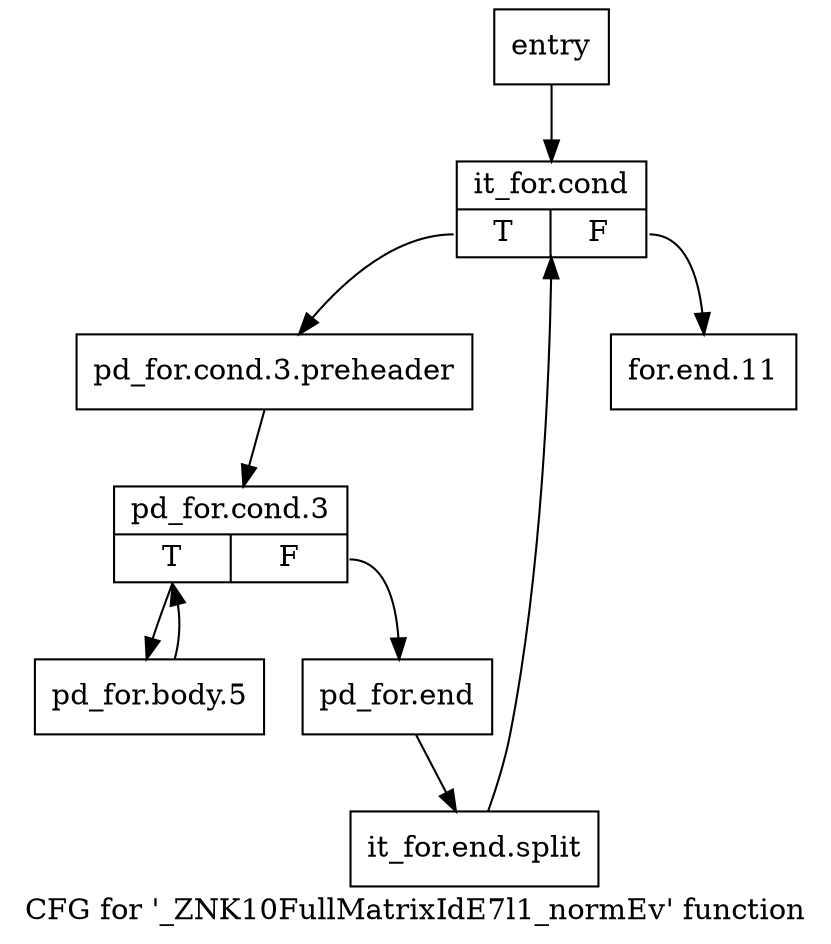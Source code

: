 digraph "CFG for '_ZNK10FullMatrixIdE7l1_normEv' function" {
	label="CFG for '_ZNK10FullMatrixIdE7l1_normEv' function";

	Node0x48373d0 [shape=record,label="{entry}"];
	Node0x48373d0 -> Node0x4837420;
	Node0x4837420 [shape=record,label="{it_for.cond|{<s0>T|<s1>F}}"];
	Node0x4837420:s0 -> Node0x4837470;
	Node0x4837420:s1 -> Node0x48375b0;
	Node0x4837470 [shape=record,label="{pd_for.cond.3.preheader}"];
	Node0x4837470 -> Node0x48374c0;
	Node0x48374c0 [shape=record,label="{pd_for.cond.3|{<s0>T|<s1>F}}"];
	Node0x48374c0:s0 -> Node0x4837510;
	Node0x48374c0:s1 -> Node0x4837560;
	Node0x4837510 [shape=record,label="{pd_for.body.5}"];
	Node0x4837510 -> Node0x48374c0;
	Node0x4837560 [shape=record,label="{pd_for.end}"];
	Node0x4837560 -> Node0xa855610;
	Node0xa855610 [shape=record,label="{it_for.end.split}"];
	Node0xa855610 -> Node0x4837420;
	Node0x48375b0 [shape=record,label="{for.end.11}"];
}
